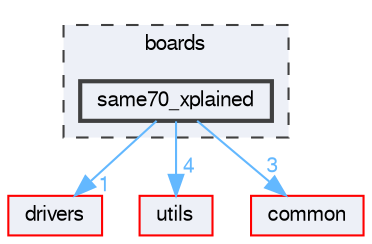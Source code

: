 digraph "same70_xplained"
{
 // LATEX_PDF_SIZE
  bgcolor="transparent";
  edge [fontname=FreeSans,fontsize=10,labelfontname=FreeSans,labelfontsize=10];
  node [fontname=FreeSans,fontsize=10,shape=box,height=0.2,width=0.4];
  compound=true
  subgraph clusterdir_8c12ef0c80b8ba6fd4321bb26fac3c96 {
    graph [ bgcolor="#edf0f7", pencolor="grey25", label="boards", fontname=FreeSans,fontsize=10 style="filled,dashed", URL="dir_8c12ef0c80b8ba6fd4321bb26fac3c96.html",tooltip=""]
  dir_490640c4bcf09c79aa04cefe3845aea6 [label="same70_xplained", fillcolor="#edf0f7", color="grey25", style="filled,bold", URL="dir_490640c4bcf09c79aa04cefe3845aea6.html",tooltip=""];
  }
  dir_23452eaafd74a0dfcbccff24142d67ec [label="drivers", fillcolor="#edf0f7", color="red", style="filled", URL="dir_23452eaafd74a0dfcbccff24142d67ec.html",tooltip=""];
  dir_7dbb3f8d9b3c7f1bbfe241818c433d10 [label="utils", fillcolor="#edf0f7", color="red", style="filled", URL="dir_7dbb3f8d9b3c7f1bbfe241818c433d10.html",tooltip=""];
  dir_bdd9a5d540de89e9fe90efdfc6973a4f [label="common", fillcolor="#edf0f7", color="red", style="filled", URL="dir_bdd9a5d540de89e9fe90efdfc6973a4f.html",tooltip=""];
  dir_490640c4bcf09c79aa04cefe3845aea6->dir_23452eaafd74a0dfcbccff24142d67ec [headlabel="1", labeldistance=1.5 headhref="dir_000046_000014.html" color="steelblue1" fontcolor="steelblue1"];
  dir_490640c4bcf09c79aa04cefe3845aea6->dir_7dbb3f8d9b3c7f1bbfe241818c433d10 [headlabel="4", labeldistance=1.5 headhref="dir_000046_000068.html" color="steelblue1" fontcolor="steelblue1"];
  dir_490640c4bcf09c79aa04cefe3845aea6->dir_bdd9a5d540de89e9fe90efdfc6973a4f [headlabel="3", labeldistance=1.5 headhref="dir_000046_000006.html" color="steelblue1" fontcolor="steelblue1"];
}
